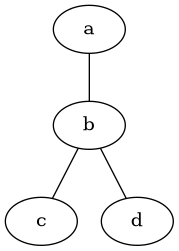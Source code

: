 {
  "sha1": "2f71u6twwy3f4ldcw8iqahm0tvct56z",
  "insertion": {
    "when": "2024-05-30T20:48:19.974Z",
    "user": "plantuml@gmail.com"
  }
}
@startdot
graph graphname {
    a -- b -- c; 
    b -- d;
}
@enddot
